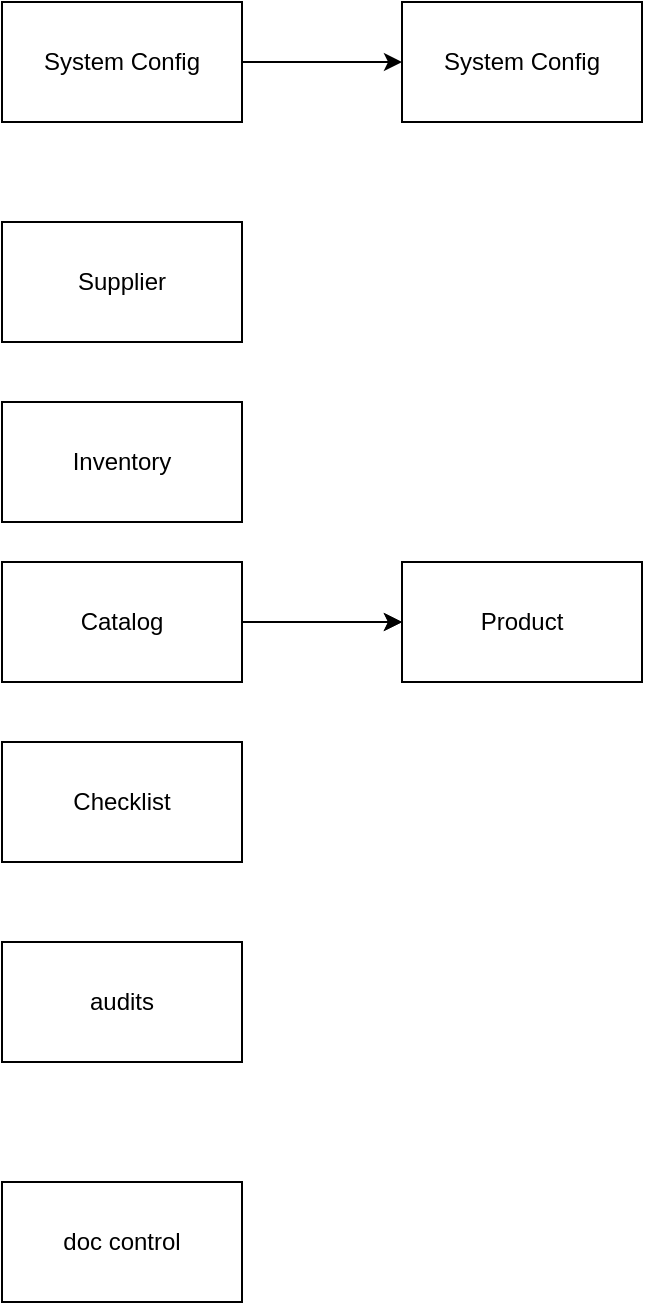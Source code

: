 <mxfile>
    <diagram id="4OO6EUXVnSBYn5By_U7X" name="Page-1">
        <mxGraphModel dx="1047" dy="845" grid="1" gridSize="10" guides="1" tooltips="1" connect="1" arrows="1" fold="1" page="1" pageScale="1" pageWidth="827" pageHeight="1169" math="0" shadow="0">
            <root>
                <mxCell id="0"/>
                <mxCell id="1" parent="0"/>
                <mxCell id="12" value="" style="edgeStyle=none;html=1;" edge="1" parent="1" source="2" target="11">
                    <mxGeometry relative="1" as="geometry"/>
                </mxCell>
                <mxCell id="2" value="System Config" style="rounded=0;whiteSpace=wrap;html=1;" vertex="1" parent="1">
                    <mxGeometry x="30" y="40" width="120" height="60" as="geometry"/>
                </mxCell>
                <mxCell id="3" value="Supplier" style="rounded=0;whiteSpace=wrap;html=1;" vertex="1" parent="1">
                    <mxGeometry x="30" y="150" width="120" height="60" as="geometry"/>
                </mxCell>
                <mxCell id="4" value="Inventory" style="rounded=0;whiteSpace=wrap;html=1;" vertex="1" parent="1">
                    <mxGeometry x="30" y="240" width="120" height="60" as="geometry"/>
                </mxCell>
                <mxCell id="9" value="" style="edgeStyle=none;html=1;" edge="1" parent="1" source="5" target="8">
                    <mxGeometry relative="1" as="geometry"/>
                </mxCell>
                <mxCell id="10" value="" style="edgeStyle=none;html=1;" edge="1" parent="1" source="5" target="8">
                    <mxGeometry relative="1" as="geometry"/>
                </mxCell>
                <mxCell id="5" value="Catalog" style="rounded=0;whiteSpace=wrap;html=1;" vertex="1" parent="1">
                    <mxGeometry x="30" y="320" width="120" height="60" as="geometry"/>
                </mxCell>
                <mxCell id="6" value="Checklist" style="rounded=0;whiteSpace=wrap;html=1;" vertex="1" parent="1">
                    <mxGeometry x="30" y="410" width="120" height="60" as="geometry"/>
                </mxCell>
                <mxCell id="7" value="audits" style="rounded=0;whiteSpace=wrap;html=1;" vertex="1" parent="1">
                    <mxGeometry x="30" y="510" width="120" height="60" as="geometry"/>
                </mxCell>
                <mxCell id="8" value="Product" style="rounded=0;whiteSpace=wrap;html=1;" vertex="1" parent="1">
                    <mxGeometry x="230" y="320" width="120" height="60" as="geometry"/>
                </mxCell>
                <mxCell id="11" value="System Config" style="rounded=0;whiteSpace=wrap;html=1;" vertex="1" parent="1">
                    <mxGeometry x="230" y="40" width="120" height="60" as="geometry"/>
                </mxCell>
                <mxCell id="13" value="doc control" style="whiteSpace=wrap;html=1;" vertex="1" parent="1">
                    <mxGeometry x="30" y="630" width="120" height="60" as="geometry"/>
                </mxCell>
            </root>
        </mxGraphModel>
    </diagram>
</mxfile>